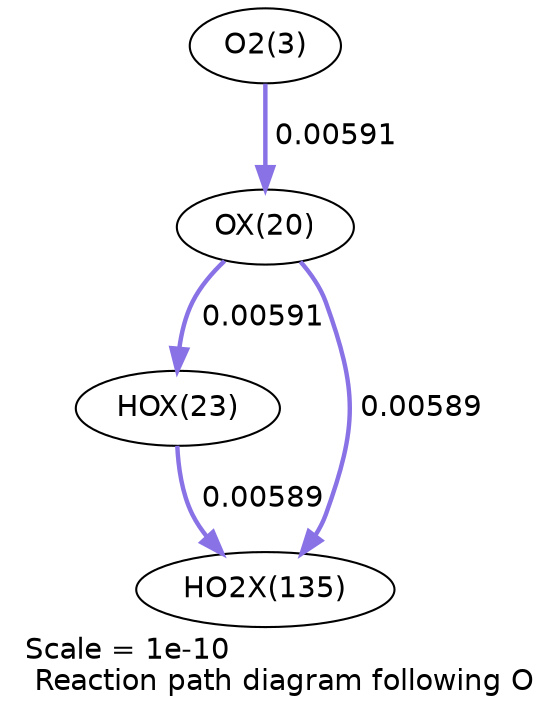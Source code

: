 digraph reaction_paths {
center=1;
s5 -> s23[fontname="Helvetica", penwidth=2.13, arrowsize=1.06, color="0.7, 0.506, 0.9"
, label=" 0.00591"];
s23 -> s25[fontname="Helvetica", penwidth=2.13, arrowsize=1.06, color="0.7, 0.506, 0.9"
, label=" 0.00591"];
s23 -> s29[fontname="Helvetica", penwidth=2.12, arrowsize=1.06, color="0.7, 0.506, 0.9"
, label=" 0.00589"];
s25 -> s29[fontname="Helvetica", penwidth=2.12, arrowsize=1.06, color="0.7, 0.506, 0.9"
, label=" 0.00589"];
s5 [ fontname="Helvetica", label="O2(3)"];
s23 [ fontname="Helvetica", label="OX(20)"];
s25 [ fontname="Helvetica", label="HOX(23)"];
s29 [ fontname="Helvetica", label="HO2X(135)"];
 label = "Scale = 1e-10\l Reaction path diagram following O";
 fontname = "Helvetica";
}
